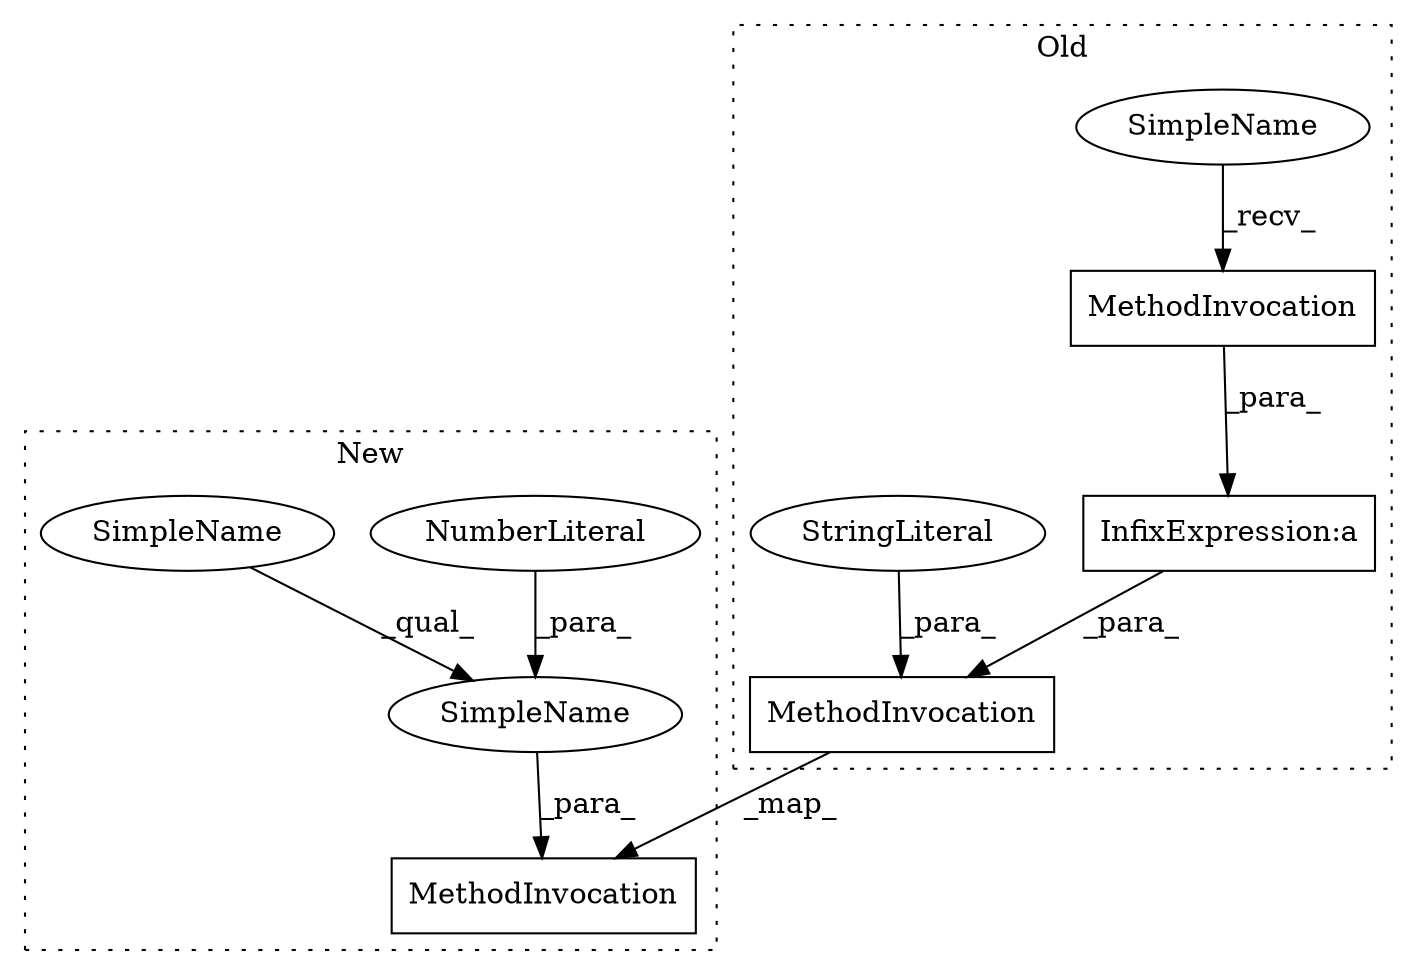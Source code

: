 digraph G {
subgraph cluster0 {
2 [label="MethodInvocation" a="32" s="1047" l="20" shape="box"];
3 [label="MethodInvocation" a="32" s="1034,1084" l="7,1" shape="box"];
5 [label="SimpleName" a="42" s="1041" l="5" shape="ellipse"];
8 [label="StringLiteral" a="45" s="1076" l="8" shape="ellipse"];
9 [label="InfixExpression:a" a="27" s="1067" l="-1068" shape="box"];
label = "Old";
style="dotted";
}
subgraph cluster1 {
1 [label="MethodInvocation" a="32" s="992,1048" l="-993,1" shape="box"];
4 [label="NumberLiteral" a="34" s="1046" l="1" shape="ellipse"];
6 [label="SimpleName" a="42" s="1032" l="13" shape="ellipse"];
7 [label="SimpleName" a="42" s="1032,1047" l="14,1" shape="ellipse"];
label = "New";
style="dotted";
}
2 -> 9 [label="_para_"];
3 -> 1 [label="_map_"];
4 -> 7 [label="_para_"];
5 -> 2 [label="_recv_"];
6 -> 7 [label="_qual_"];
7 -> 1 [label="_para_"];
8 -> 3 [label="_para_"];
9 -> 3 [label="_para_"];
}
